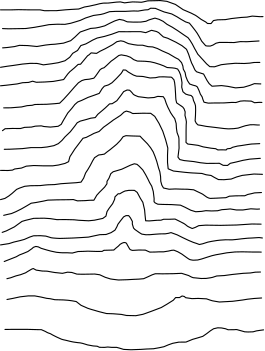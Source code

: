 <?xml version="1.0"?>
<!DOCTYPE ipe SYSTEM "ipe.dtd">
<ipe version="70218" creator="Ipe 7.2.20">
<info created="D:20210422165150" modified="D:20210423101644"/>
<ipestyle name="bettinacolors">
<color name="Bettina blue" value="0 0.4 0.796"/>
<color name="Bettina green" value="0.282 0.557 0"/>
<color name="Bettina yellow" value="1 0.604 0"/>
<color name="Bettina red" value="0.836 0 0.289"/>
</ipestyle>
<ipestyle name="tuecolors">
<color name="TUe red" value="0.967 0.192 0.192"/>
<color name="TUe cyan" value="0 0.635 0.871"/>
<color name="TUe blue" value="0 0.4 0.8"/>
<color name="TUe green" value="0.518 0.824 0"/>
<color name="TUe orange" value="1 0.604 0"/>
<color name="TUe darkred" value="0.839 0 0.29"/>
<color name="TUe darkpink" value="0.839 0 0.482"/>
<color name="TUe purple" value="0.678 0.125 0.678"/>
<color name="TUe darkblue" value="0.063 0.063 0.451"/>
<color name="TUe yellow" value="1 0.867 0"/>
<color name="TUe lime" value="0.808 0.875 0"/>
<color name="TUe aqua" value="0 0.675 0.51"/>
<color name="TUe marine" value="0 0.573 0.71"/>
</ipestyle>
<ipestyle name="extendedcolors">
<color name="CB light blue" value="0.651 0.807 0.89"/>
<color name="CB dark blue" value="0.121 0.47 0.705"/>
<color name="CB light green" value="0.698 0.874 0.541"/>
<color name="CB dark green" value="0.2 0.627 0.172"/>
<color name="CB light red" value="0.984 0.603 0.6"/>
<color name="CB dark red" value="0.89 0.102 0.109"/>
<color name="CB light orange" value="0.992 0.749 0.435"/>
<color name="CB dark orange" value="1 0.498 0"/>
<color name="CB light purple" value="0.792 0.698 0.839"/>
<color name="CB dark purple" value="0.415 0.239 0.603"/>
<color name="CB yellow" value="1 1 0.6"/>
<color name="CB brown" value="0.694 0.349 0.157"/>
<color name="CART 1" value="0.145 0.737 0.612"/>
<color name="CART 2" value="0.533 0.78 0.396"/>
<color name="CART 3" value="0.561 0.737 0.757"/>
<color name="CART 4" value="0.604 0.839 0.741"/>
<color name="CART 5" value="0.706 0.592 0.506"/>
<color name="CART 6" value="0.733 0.718 0.349"/>
<color name="CART 7" value="0.831 0.878 0.353"/>
<color name="CART 8" value="0.835 0.725 0.541"/>
<color name="CART 9" value="0.867 0.529 0.475"/>
<color name="CART 10" value="0.996 0.965 0.608"/>
<color name="CART 11" value="0.996 0.859 0.706"/>
<color name="CART 12" value="0.98 0.714 0.58"/>
<color name="CART 13" value="1 0.8 0.302"/>
<color name="Gray 0.0" value="0"/>
<color name="Gray 0.1" value="0.1"/>
<color name="Gray 0.2" value="0.2"/>
<color name="Gray 0.3" value="0.3"/>
<color name="Gray 0.4" value="0.4"/>
<color name="Gray 0.5" value="0.5"/>
<color name="Gray 0.6" value="0.6"/>
<color name="Gray 0.7" value="0.7"/>
<color name="Gray 0.8" value="0.8"/>
<color name="Gray 0.9" value="0.9"/>
<color name="Gray 1.0" value="1"/>
<dashstyle name="W dashed normal" value="[1 1.7] 0"/>
<dashstyle name="W dashed heavier" value="[2 3] 0"/>
<dashstyle name="W dashed fat" value="[3 5.1] 0"/>
<dashstyle name="W dashed ultrafat" value="[5 8.5] 0"/>
<dashstyle name="W dot normal" value="[0.01 0.8] 0"/>
<dashstyle name="W dot heavier" value="[0.01 1.6] 0"/>
<dashstyle name="W dot fat" value="[0.01 2.4] 0"/>
<dashstyle name="W dot ultrafat" value="[0.01 4] 0"/>
</ipestyle>
<ipestyle name="grids">
<gridsize name="1 pt" value="1"/>
<gridsize name="2 pts" value="2"/>
<gridsize name="4 pts" value="4"/>
<gridsize name="8 pts (~3 mm)" value="8"/>
<gridsize name="16 pts (~6 mm)" value="16"/>
<gridsize name="32 pts (~12 mm)" value="32"/>
<gridsize name="10 pts (~3.5 mm)" value="10"/>
<gridsize name="20 pts (~7 mm)" value="20"/>
<gridsize name="14 pts (~5 mm)" value="14"/>
<gridsize name="28 pts (~10 mm)" value="28"/>
<gridsize name="56 pts (~20 mm)" value="56"/>
<anglesize name="90 deg" value="90"/>
<anglesize name="60 deg" value="60"/>
<anglesize name="45 deg" value="45"/>
<anglesize name="30 deg" value="30"/>
<anglesize name="22.5 deg" value="22.5"/>
<anglesize name="10 deg" value="10"/>
<anglesize name="5 deg" value="5"/>
</ipestyle>
<ipestyle name="sizes">
<pen name="heavier" value="0.8"/>
<pen name="fat" value="1.2"/>
<pen name="ultrafat" value="2"/>
<pen name="1" value="1"/>
<pen name="2" value="2"/>
<pen name="3" value="3"/>
<pen name="4" value="4"/>
<pen name="5" value="5"/>
<pen name="6" value="6"/>
<pen name="7" value="7"/>
<pen name="8" value="8"/>
<pen name="9" value="9"/>
<pen name="10" value="10"/>
<symbolsize name="large" value="5"/>
<symbolsize name="1" value="1"/>
<symbolsize name="2" value="2"/>
<symbolsize name="3" value="3"/>
<symbolsize name="4" value="4"/>
<symbolsize name="5" value="5"/>
<symbolsize name="6" value="6"/>
<symbolsize name="7" value="7"/>
<symbolsize name="8" value="8"/>
<symbolsize name="9" value="9"/>
<symbolsize name="10" value="10"/>
<symbolsize name="small" value="2"/>
<symbolsize name="tiny" value="1.1"/>
<arrowsize name="large" value="10"/>
<arrowsize name="small" value="5"/>
<arrowsize name="tiny" value="3"/>
</ipestyle>
<ipestyle name="text">
<textsize name="large" value="\large"/>
<textsize name="small" value="\small"/>
<textsize name="tiny" value="\tiny"/>
<textsize name="Large" value="\Large"/>
<textsize name="LARGE" value="\LARGE"/>
<textsize name="huge" value="\huge"/>
<textsize name="Huge" value="\Huge"/>
<textsize name="footnote" value="\footnotesize"/>
<textstyle name="center" begin="\begin{center}" end="\end{center}"/>
<textstyle name="itemize" begin="\begin{itemize}" end="\end{itemize}"/>
<textstyle name="item" begin="\begin{itemize}\item{}" end="\end{itemize}"/>
</ipestyle>
<ipestyle name="transparency">
<opacity name="10%" value="0.1"/>
<opacity name="20%" value="0.2"/>
<opacity name="30%" value="0.3"/>
<opacity name="40%" value="0.4"/>
<opacity name="50%" value="0.5"/>
<opacity name="60%" value="0.6"/>
<opacity name="70%" value="0.7"/>
<opacity name="80%" value="0.8"/>
<opacity name="90%" value="0.9"/>
</ipestyle>
<ipestyle name="trimmed">
<symbol name="arrow/arc(spx)">
<path stroke="sym-stroke" fill="sym-stroke" pen="sym-pen">
0 0 m
-1 0.333 l
-1 -0.333 l
h
</path>
</symbol>
<symbol name="arrow/farc(spx)">
<path stroke="sym-stroke" fill="white" pen="sym-pen">
0 0 m
-1 0.333 l
-1 -0.333 l
h
</path>
</symbol>
<symbol name="arrow/ptarc(spx)">
<path stroke="sym-stroke" fill="sym-stroke" pen="sym-pen">
0 0 m
-1 0.333 l
-0.8 0 l
-1 -0.333 l
h
</path>
</symbol>
<symbol name="arrow/fptarc(spx)">
<path stroke="sym-stroke" fill="white" pen="sym-pen">
0 0 m
-1 0.333 l
-0.8 0 l
-1 -0.333 l
h
</path>
</symbol>
<symbol name="mark/circle(sx)" transformations="translations">
<path fill="sym-stroke">
0.6 0 0 0.6 0 0 e
0.4 0 0 0.4 0 0 e
</path>
</symbol>
<symbol name="mark/disk(sx)" transformations="translations">
<path fill="sym-stroke">
0.6 0 0 0.6 0 0 e
</path>
</symbol>
<symbol name="mark/fdisk(sfx)" transformations="translations">
<group>
<path fill="sym-fill">
0.5 0 0 0.5 0 0 e
</path>
<path fill="sym-stroke" fillrule="eofill">
0.6 0 0 0.6 0 0 e
0.4 0 0 0.4 0 0 e
</path>
</group>
</symbol>
<symbol name="mark/box(sx)" transformations="translations">
<path fill="sym-stroke" fillrule="eofill">
-0.6 -0.6 m
0.6 -0.6 l
0.6 0.6 l
-0.6 0.6 l
h
-0.4 -0.4 m
0.4 -0.4 l
0.4 0.4 l
-0.4 0.4 l
h
</path>
</symbol>
<symbol name="mark/square(sx)" transformations="translations">
<path fill="sym-stroke">
-0.6 -0.6 m
0.6 -0.6 l
0.6 0.6 l
-0.6 0.6 l
h
</path>
</symbol>
<symbol name="mark/fsquare(sfx)" transformations="translations">
<group>
<path fill="sym-fill">
-0.5 -0.5 m
0.5 -0.5 l
0.5 0.5 l
-0.5 0.5 l
h
</path>
<path fill="sym-stroke" fillrule="eofill">
-0.6 -0.6 m
0.6 -0.6 l
0.6 0.6 l
-0.6 0.6 l
h
-0.4 -0.4 m
0.4 -0.4 l
0.4 0.4 l
-0.4 0.4 l
h
</path>
</group>
</symbol>
<symbol name="mark/cross(sx)" transformations="translations">
<group>
<path fill="sym-stroke">
-0.43 -0.57 m
0.57 0.43 l
0.43 0.57 l
-0.57 -0.43 l
h
</path>
<path fill="sym-stroke">
-0.43 0.57 m
0.57 -0.43 l
0.43 -0.57 l
-0.57 0.43 l
h
</path>
</group>
</symbol>
<symbol name="arrow/fnormal(spx)">
<path stroke="sym-stroke" fill="white" pen="sym-pen">
0 0 m
-1 0.333 l
-1 -0.333 l
h
</path>
</symbol>
<symbol name="arrow/pointed(spx)">
<path stroke="sym-stroke" fill="sym-stroke" pen="sym-pen">
0 0 m
-1 0.333 l
-0.8 0 l
-1 -0.333 l
h
</path>
</symbol>
<symbol name="arrow/fpointed(spx)">
<path stroke="sym-stroke" fill="white" pen="sym-pen">
0 0 m
-1 0.333 l
-0.8 0 l
-1 -0.333 l
h
</path>
</symbol>
<symbol name="arrow/linear(spx)">
<path stroke="sym-stroke" pen="sym-pen">
-1 0.333 m
0 0 l
-1 -0.333 l
</path>
</symbol>
<symbol name="arrow/fdouble(spx)">
<path stroke="sym-stroke" fill="white" pen="sym-pen">
0 0 m
-1 0.333 l
-1 -0.333 l
h
-1 0 m
-2 0.333 l
-2 -0.333 l
h
</path>
</symbol>
<symbol name="arrow/double(spx)">
<path stroke="sym-stroke" fill="sym-stroke" pen="sym-pen">
0 0 m
-1 0.333 l
-1 -0.333 l
h
-1 0 m
-2 0.333 l
-2 -0.333 l
h
</path>
</symbol>
<tiling name="falling" angle="-60" step="4" width="1"/>
<tiling name="rising" angle="30" step="4" width="1"/>
</ipestyle>
<page>
<layer name="alpha"/>
<layer name="beta"/>
<view layers="alpha beta" active="alpha"/>
<path matrix="4.36983 0 0 4.36983 -480.906 -772.445" stroke="black" cap="1">
124.732 263.52 m
125.606 263.52 l
126.209 263.537 l
127.201 263.52 l
127.986 263.52 l
128.364 263.449 l
128.943 263.455 l
129.345 263.455 l
130.095 263.526 l
130.62 263.561 l
131.17 263.59 l
131.642 263.756 l
132.02 263.821 l
132.581 263.945 l
132.906 264.028 l
133.195 264.075 l
133.603 264.081 l
134.276 264.157 l
134.601 264.175 l
134.955 264.098 l
135.274 264.14 l
135.611 264.175 l
136.036 264.163 l
136.337 264.146 l
136.393 264.157 l
136.511 264.181 l
136.615 264.205 l
136.711 264.228 l
136.814 264.252 l
136.863 264.264 l
137.465 264.276 l
137.885 264.287 l
138.434 264.222 l
139.137 263.968 l
139.774 263.537 l
140.43 263.254 l
140.508 263.214 l
140.665 263.134 l
140.79 263.071 l
140.941 262.969 l
141.147 262.818 l
141.251 262.74 l
141.635 262.522 l
141.782 262.397 l
142.072 262.392 l
142.273 262.64 l
142.609 262.699 l
143.247 262.716 l
143.755 262.805 l
144.546 262.894 l
145.037 262.923 l
145.468 263.006 l
146.111 262.959 l
146.348 262.964 l
</path>
<path matrix="4.36983 0 0 4.36983 -480.906 -772.445" stroke="black" cap="1">
124.898 261.978 m
125.4 261.96 l
126.138 261.972 l
126.811 261.984 l
126.996 262.009 l
127.343 262.056 l
127.543 262.084 l
127.727 262.118 l
128.043 262.173 l
128.211 262.203 l
128.725 262.303 l
129.416 262.338 l
130.036 262.327 l
130.508 262.415 l
130.986 262.557 l
131.305 262.657 l
131.737 262.852 l
132.386 263.059 l
132.989 263.142 l
133.248 263.207 l
133.715 263.372 l
134.211 263.395 l
134.985 263.395 l
135.693 263.431 l
136.06 263.419 l
136.615 263.514 l
136.881 263.531 l
137.099 263.655 l
137.483 263.644 l
137.796 263.514 l
138.209 263.348 l
138.57 263.254 l
138.835 263.183 l
139.272 262.947 l
139.603 262.74 l
139.981 262.527 l
140.288 262.427 l
140.53 262.132 l
140.767 261.825 l
140.932 261.594 l
141.109 261.293 l
141.304 260.939 l
141.629 260.567 l
141.741 260.543 l
142.007 260.537 l
142.231 260.62 l
142.485 260.773 l
142.751 260.838 l
143.282 260.838 l
143.973 260.827 l
144.475 260.903 l
145.037 260.897 l
146.023 260.957 l
</path>
<path matrix="4.36983 0 0 4.36983 -480.906 -772.445" stroke="black" cap="1">
124.903 260.389 m
125.287 260.419 l
125.884 260.496 l
126.285 260.596 l
126.97 260.578 l
127.726 260.502 l
128.429 260.62 l
128.837 260.667 l
129.221 260.691 l
129.918 260.779 l
130.508 260.98 l
130.874 261.293 l
130.981 261.397 l
131.183 261.592 l
131.305 261.701 l
131.391 261.729 l
131.541 261.781 l
131.666 261.825 l
131.828 261.881 l
132.043 261.954 l
132.15 261.99 l
132.563 262.025 l
132.894 262.09 l
133.313 262.203 l
133.715 262.409 l
133.814 262.456 l
134.005 262.546 l
134.128 262.604 l
134.247 262.646 l
134.429 262.704 l
134.524 262.734 l
134.861 262.669 l
134.937 262.634 l
135.084 262.569 l
135.18 262.533 l
135.325 262.527 l
135.563 262.516 l
135.688 262.51 l
136.29 262.516 l
136.715 262.581 l
136.764 262.603 l
136.859 262.647 l
136.928 262.681 l
137.077 262.73 l
137.323 262.803 l
137.453 262.84 l
137.79 262.74 l
138.127 262.575 l
138.44 262.332 l
138.883 262.09 l
139.326 261.807 l
139.857 261.441 l
140.176 261.228 l
140.341 261.01 l
140.53 260.702 l
140.719 260.336 l
140.985 259.864 l
141.251 259.574 l
141.706 259.072 l
141.971 258.842 l
142.361 258.83 l
142.905 259.002 l
143.401 259.061 l
144.074 259.12 l
144.806 259.102 l
145.261 259.132 l
145.609 259.185 l
146.088 259.191 l
</path>
<path matrix="4.36983 0 0 4.36983 -480.906 -772.445" stroke="black" cap="1">
124.732 258.789 m
125.299 258.878 l
125.783 258.942 l
126.539 259.055 l
127.183 259.114 l
127.308 259.112 l
127.554 259.109 l
127.726 259.108 l
127.895 259.077 l
128.136 259.02 l
128.258 258.99 l
128.925 259.078 l
129.486 259.167 l
130.036 259.326 l
130.431 259.616 l
130.679 259.941 l
131.075 260.177 l
131.347 260.579 l
131.754 260.714 l
131.973 260.832 l
132.315 261.027 l
132.687 261.199 l
133.296 261.334 l
133.892 261.512 l
134.471 261.724 l
135.162 261.718 l
135.558 261.724 l
136.284 261.724 l
136.692 261.642 l
137.164 261.836 l
137.56 261.742 l
137.614 261.718 l
137.72 261.666 l
137.79 261.618 l
137.892 261.518 l
138.058 261.369 l
138.144 261.293 l
138.505 261.181 l
139.166 260.862 l
139.674 260.573 l
140.052 260.271 l
140.223 259.87 l
140.371 259.421 l
140.471 259.143 l
140.516 259.056 l
140.6 258.89 l
140.648 258.783 l
140.68 258.709 l
140.733 258.602 l
140.761 258.547 l
140.885 258.417 l
141.139 258.334 l
141.458 258.234 l
141.747 257.696 l
141.918 257.442 l
142.154 257.23 l
142.698 257.265 l
142.928 257.283 l
143.454 257.218 l
144.092 257.094 l
144.765 257.147 l
145.261 257.295 l
145.645 257.442 l
146.17 257.419 l
</path>
<path matrix="4.36983 0 0 4.36983 -480.906 -772.445" stroke="black" cap="1">
124.732 257.265 m
125.216 257.313 l
126.102 257.419 l
126.545 257.519 l
127.041 257.543 l
127.372 257.643 l
127.679 257.555 l
128.37 257.578 l
129.067 257.625 l
129.575 257.714 l
129.929 257.779 l
130.266 258.234 l
130.443 258.429 l
130.797 258.724 l
131.122 259.025 l
131.323 259.043 l
131.902 259.74 l
132.008 259.805 l
132.197 259.976 l
132.64 259.935 l
132.929 260.112 l
133.355 260.319 l
133.969 260.655 l
134.311 260.897 l
134.636 260.968 l
134.878 260.921 l
134.974 260.875 l
135.158 260.788 l
135.274 260.738 l
135.396 260.714 l
135.591 260.675 l
135.693 260.655 l
136.036 260.608 l
136.438 260.608 l
136.886 260.49 l
137.27 260.466 l
137.654 260.336 l
138.056 260.135 l
138.587 259.905 l
139.113 259.592 l
139.396 259.445 l
139.644 259.173 l
139.751 258.895 l
139.786 258.641 l
139.934 258.364 l
139.999 258.027 l
140.135 257.685 l
140.312 257.413 l
140.578 257.318 l
140.82 257.254 l
140.944 257.171 l
141.086 256.864 l
141.192 256.58 l
141.339 256.35 l
141.399 256.149 l
141.493 255.913 l
141.847 255.836 l
142.261 255.848 l
143.135 255.854 l
143.773 255.895 l
144.127 255.889 l
144.487 256.001 l
144.789 256.025 l
145.391 256.001 l
145.657 255.871 l
146.047 255.901 l
146.259 255.895 l
</path>
<path matrix="4.36983 0 0 4.36983 -480.906 -772.445" stroke="black" cap="1">
124.992 255.446 m
125.577 255.452 l
126.463 255.523 l
126.923 255.629 l
127.337 255.659 l
127.555 255.724 l
127.856 255.73 l
128.53 255.742 l
129.179 255.789 l
129.599 255.83 l
129.917 256.143 l
130.337 256.604 l
130.803 257.141 l
131.146 257.513 l
131.429 257.696 l
131.677 257.773 l
132.038 257.809 l
132.416 257.891 l
132.557 258.057 l
132.811 258.417 l
132.93 258.588 l
133.071 258.689 l
133.26 258.754 l
133.467 258.937 l
133.845 259.297 l
134.04 259.433 l
134.477 259.763 l
134.678 259.811 l
134.813 259.787 l
135.115 259.734 l
135.428 259.616 l
135.699 259.421 l
136.001 259.303 l
136.225 259.297 l
136.621 259.285 l
137.064 259.244 l
137.43 259.161 l
137.861 259.025 l
138.186 258.901 l
138.25 258.869 l
138.374 258.808 l
138.457 258.771 l
138.578 258.761 l
138.77 258.748 l
138.871 258.742 l
139.101 258.712 l
139.32 258.647 l
139.455 258.429 l
139.562 258.163 l
139.633 257.815 l
139.68 257.519 l
139.656 257.153 l
139.757 256.775 l
139.987 256.58 l
140.229 256.503 l
140.424 256.468 l
140.56 256.332 l
140.625 256.055 l
140.737 255.806 l
140.75 255.766 l
140.774 255.684 l
140.79 255.623 l
140.796 255.517 l
140.8 255.35 l
140.802 255.263 l
140.79 254.82 l
140.761 254.371 l
140.855 254.182 l
140.997 254.041 l
141.204 254.011 l
141.665 253.923 l
142.367 253.84 l
143.135 253.745 l
143.501 253.716 l
143.932 253.734 l
144.304 253.781 l
144.677 253.905 l
144.907 253.976 l
145.291 254.053 l
145.586 254.058 l
145.905 254.035 l
146.053 254.035 l
</path>
<path matrix="4.36983 0 0 4.36983 -480.906 -772.445" stroke="black" cap="1">
124.892 253.568 m
125.104 253.728 l
125.713 253.751 l
126.374 253.745 l
126.711 253.84 l
127.272 253.863 l
127.602 253.94 l
128.087 253.964 l
128.299 253.911 l
128.837 253.863 l
129.475 253.928 l
129.729 254.088 l
129.906 254.413 l
130.272 255.027 l
130.603 255.405 l
130.845 255.718 l
131.087 255.93 l
131.424 256.066 l
131.937 256.308 l
132.457 256.492 l
132.859 256.639 l
133.107 257.041 l
133.284 257.236 l
133.368 257.261 l
133.527 257.309 l
133.626 257.342 l
133.71 257.392 l
133.842 257.472 l
133.91 257.513 l
134.288 257.88 l
134.66 258.275 l
134.784 258.464 l
134.831 258.57 l
135.044 258.559 l
135.262 258.393 l
135.676 258.151 l
135.941 258.057 l
136.073 258.052 l
136.327 258.04 l
136.491 258.027 l
136.656 257.991 l
136.913 257.937 l
137.046 257.909 l
137.501 257.933 l
137.79 257.998 l
138.18 258.004 l
138.646 257.98 l
138.687 257.982 l
138.77 257.978 l
138.835 257.956 l
138.898 257.888 l
138.979 257.8 l
139.018 257.755 l
139.072 257.525 l
139.084 257.42 l
139.107 257.221 l
139.119 257.1 l
139.128 256.942 l
139.145 256.667 l
139.154 256.498 l
139.159 256.379 l
139.171 256.195 l
139.184 256.084 l
139.203 256.013 l
139.226 255.911 l
139.237 255.86 l
139.74 255.515 l
139.849 255.373 l
139.941 255.114 l
139.924 254.83 l
140.007 254.504 l
140.041 254.287 l
140.024 254.045 l
140.016 253.519 l
140.016 252.817 l
140.008 252.6 l
140.158 252.466 l
140.517 252.424 l
141.01 252.358 l
141.428 252.232 l
142.071 252.124 l
142.455 252.082 l
142.631 251.982 l
142.948 251.99 l
143.324 251.982 l
143.399 252.074 l
143.683 252.107 l
143.85 252.199 l
144.251 252.299 l
144.568 252.341 l
145.036 252.416 l
145.395 252.466 l
146.08 252.5 l
</path>
<path matrix="4.36983 0 0 4.36983 -480.906 -772.445" stroke="black" cap="1">
125.04 252.032 m
125.5 252.04 l
126.535 252.09 l
127.245 252.174 l
128.097 252.174 l
128.565 252.224 l
129.125 252.333 l
129.492 252.5 l
129.793 252.767 l
130.043 253.059 l
130.478 253.477 l
130.853 253.953 l
131.046 254.22 l
131.296 254.354 l
131.764 254.479 l
132.165 254.596 l
132.532 254.646 l
132.741 254.913 l
133.359 255.44 l
133.71 255.774 l
133.927 255.79 l
134.311 256.033 l
134.645 256.467 l
134.871 256.784 l
135.155 256.918 l
135.2 256.914 l
135.288 256.906 l
135.355 256.901 l
135.447 256.824 l
135.587 256.67 l
135.673 256.559 l
135.79 256.487 l
135.982 256.405 l
136.082 256.367 l
136.884 256.267 l
137.385 256.3 l
137.677 256.392 l
138.137 256.367 l
138.262 256.175 l
138.379 255.824 l
138.504 255.523 l
138.738 255.055 l
138.913 254.788 l
139.08 254.563 l
139.197 254.162 l
139.222 253.761 l
139.273 253.41 l
139.406 253.059 l
139.414 253.003 l
139.429 252.887 l
139.431 252.792 l
139.43 252.595 l
139.435 252.29 l
139.439 252.132 l
139.372 251.581 l
139.347 251.389 l
139.498 251.188 l
139.848 251.105 l
140.659 251.021 l
141.176 250.929 l
141.711 250.871 l
142.763 250.879 l
143.072 250.712 l
143.432 250.704 l
143.657 250.879 l
144.15 250.988 l
144.693 251.122 l
145.261 251.222 l
146.129 251.289 l
</path>
<path matrix="4.36983 0 0 4.36983 -480.906 -772.445" stroke="black" cap="1">
124.732 250.295 m
125.349 250.286 l
125.717 250.32 l
125.892 250.411 l
126.452 250.487 l
126.853 250.645 l
127.471 250.696 l
128.273 250.67 l
129.024 250.67 l
129.5 250.737 l
130.043 250.871 l
130.336 251.013 l
130.444 251.422 l
130.853 252.057 l
131.522 252.942 l
131.797 253.017 l
132.424 253.343 l
132.85 253.502 l
133.217 253.853 l
133.568 254.103 l
134.027 254.446 l
134.62 254.83 l
134.904 255.097 l
135.096 255.181 l
135.422 255.089 l
135.522 255.03 l
135.623 254.98 l
136.475 255.005 l
137.101 254.997 l
137.435 254.746 l
137.786 254.17 l
138.095 253.527 l
138.32 252.85 l
138.404 252.546 l
138.511 252.133 l
138.487 251.548 l
138.487 250.952 l
138.54 250.426 l
138.977 250.243 l
139.91 250.137 l
140.065 250.123 l
140.362 250.097 l
140.548 250.084 l
140.77 250.073 l
141.132 250.053 l
141.322 250.042 l
141.664 249.936 l
142.072 249.877 l
142.343 249.718 l
142.68 249.54 l
143.135 249.529 l
143.731 249.582 l
144.192 249.759 l
144.641 249.883 l
145.609 249.995 l
146.306 249.971 l
</path>
<path matrix="4.36983 0 0 4.36983 -480.906 -772.445" stroke="black" cap="1">
124.732 247.889 m
125.092 247.987 l
125.405 248.182 l
125.677 248.395 l
126.055 248.731 l
126.315 248.844 l
126.722 248.985 l
127.189 249.032 l
127.992 249.044 l
128.412 249.091 l
128.636 249.109 l
129.185 249.127 l
129.711 249.198 l
130.396 249.245 l
130.963 249.281 l
131.364 249.328 l
131.577 249.659 l
131.737 250.078 l
131.943 250.397 l
132.126 250.71 l
132.321 251.088 l
132.475 251.342 l
132.817 251.566 l
133.059 251.596 l
133.284 251.637 l
133.479 251.796 l
133.786 252.027 l
134.3 252.452 l
134.613 252.777 l
134.831 253.072 l
135.062 253.155 l
135.587 253.131 l
136.225 253.113 l
136.39 252.936 l
136.833 252.487 l
137.099 252.151 l
137.306 251.82 l
137.459 251.442 l
137.601 251.035 l
137.749 250.491 l
137.855 250.178 l
137.914 249.794 l
137.932 249.393 l
138.02 249.074 l
138.156 248.844 l
138.617 248.743 l
139.131 248.767 l
139.68 248.749 l
140.123 248.743 l
140.643 248.696 l
140.932 248.554 l
141.039 248.504 l
141.246 248.405 l
141.381 248.336 l
141.483 248.263 l
141.631 248.158 l
141.706 248.105 l
141.763 248.073 l
141.889 248.015 l
142.013 247.987 l
142.223 247.996 l
142.519 248.008 l
142.698 248.017 l
142.876 248.027 l
143.151 248.04 l
143.294 248.046 l
143.584 248.17 l
144.133 248.2 l
144.853 248.206 l
145.096 248.312 l
145.42 248.383 l
145.657 248.442 l
146.224 248.471 l
</path>
<path matrix="4.36983 0 0 4.36983 -480.906 -772.445" stroke="black" cap="1">
124.992 246.593 m
125.34 246.676 l
125.636 246.741 l
125.996 246.894 l
126.445 247.119 l
126.858 247.355 l
127.254 247.591 l
127.65 247.65 l
128.252 247.763 l
128.624 247.845 l
129.356 247.869 l
130.366 247.881 l
130.727 247.893 l
131.063 247.786 l
131.683 247.804 l
132.073 247.834 l
132.422 247.839 l
132.658 248.247 l
132.87 248.483 l
133.307 248.92 l
133.496 249.192 l
133.502 249.393 l
133.662 249.647 l
133.815 250.025 l
134.01 250.184 l
134.276 250.261 l
134.713 250.391 l
135.109 250.574 l
135.422 250.721 l
135.753 250.84 l
135.977 250.792 l
136.166 250.627 l
136.45 250.332 l
136.68 249.948 l
136.875 249.576 l
137.011 249.292 l
137.188 248.991 l
137.312 248.56 l
137.383 247.981 l
137.377 247.715 l
137.471 247.615 l
137.69 247.509 l
138.115 247.491 l
138.8 247.479 l
139.55 247.432 l
139.922 247.261 l
140.406 247.013 l
140.808 246.889 l
141.286 246.918 l
141.647 246.977 l
142.119 246.954 l
142.609 246.971 l
142.964 247.06 l
143.312 247.084 l
143.655 247.119 l
144.157 247.036 l
144.7 247.036 l
145.35 247.131 l
145.863 247.101 l
146.064 247.113 l
</path>
<path matrix="4.36983 0 0 4.36983 -480.906 -772.445" stroke="black" cap="1">
124.868 245.188 m
125.211 245.312 l
125.872 245.642 l
126.492 246.091 l
126.787 246.18 l
127.467 246.345 l
128.323 246.357 l
128.831 246.322 l
129.368 246.239 l
130.053 246.245 l
130.78 246.227 l
131.181 246.186 l
131.99 246.144 l
132.463 246.192 l
133.154 246.339 l
133.414 246.528 l
133.502 246.9 l
133.668 247.16 l
133.969 247.562 l
134.128 247.91 l
134.158 248.117 l
134.418 248.371 l
134.548 248.365 l
134.772 248.495 l
134.827 248.523 l
134.932 248.574 l
135.002 248.601 l
135.086 248.614 l
135.218 248.636 l
135.286 248.649 l
135.558 248.654 l
135.764 248.649 l
135.989 248.483 l
136.243 248.005 l
136.455 247.662 l
136.597 247.048 l
136.638 246.593 l
136.686 246.144 l
136.987 246.133 l
137.625 246.186 l
137.944 246.192 l
138.168 246.269 l
138.646 246.269 l
139.107 246.286 l
139.455 246.115 l
139.863 245.902 l
139.928 245.856 l
140.05 245.764 l
140.123 245.702 l
140.232 245.641 l
140.423 245.552 l
140.524 245.507 l
140.778 245.601 l
141.062 245.743 l
141.635 245.784 l
142.869 245.767 l
144.18 245.796 l
145.444 245.879 l
146.194 245.867 l
</path>
<path matrix="4.36983 0 0 4.36983 -480.906 -772.445" stroke="black" cap="1">
124.732 244.156 m
125.425 244.264 l
125.825 244.39 l
126.352 244.515 l
126.686 244.607 l
127.145 244.807 l
127.446 244.907 l
128.022 244.916 l
128.456 244.882 l
128.561 244.852 l
128.763 244.791 l
128.891 244.749 l
129.056 244.726 l
129.354 244.702 l
129.592 244.69 l
129.943 244.699 l
130.447 244.715 l
130.703 244.724 l
131.455 244.766 l
131.973 244.799 l
132.474 244.908 l
132.908 244.999 l
133.426 245.016 l
133.835 245.166 l
134.161 245.375 l
134.317 245.654 l
134.4 245.855 l
134.589 246.109 l
134.867 246.464 l
135.067 246.57 l
135.286 246.57 l
135.434 246.381 l
135.593 246.085 l
135.587 245.879 l
135.687 245.548 l
135.788 245.436 l
136.172 245.164 l
136.367 245.046 l
136.709 244.993 l
137.04 244.999 l
137.518 245.04 l
137.873 245.064 l
138.298 245.07 l
138.558 245.111 l
138.776 245.17 l
139.278 244.987 l
139.751 244.751 l
140.241 244.52 l
140.607 244.367 l
140.896 244.272 l
141.109 244.19 l
141.381 244.249 l
141.806 244.385 l
142.125 244.45 l
142.562 244.52 l
142.822 244.55 l
143.265 244.579 l
143.82 244.574 l
144.239 244.615 l
144.617 244.662 l
145.096 244.709 l
145.468 244.727 l
146.029 244.763 l
146.3 244.727 l
</path>
<path matrix="4.36983 0 0 4.36983 -480.906 -772.445" stroke="black" cap="1">
125.036 242.79 m
125.683 243.044 l
126.026 243.18 l
126.297 243.333 l
126.604 243.451 l
126.982 243.611 l
127.325 243.853 l
127.353 243.881 l
127.411 243.933 l
127.455 243.965 l
127.513 243.985 l
127.596 244.015 l
127.638 244.03 l
127.839 243.995 l
128.075 243.877 l
128.506 243.747 l
128.878 243.646 l
129.321 243.552 l
129.406 243.542 l
129.59 243.524 l
129.77 243.511 l
129.942 243.508 l
130.112 243.509 l
130.189 243.511 l
130.644 243.487 l
131.116 243.611 l
131.536 243.623 l
131.925 243.64 l
132.693 243.617 l
133.101 243.623 l
133.248 243.711 l
133.874 243.729 l
134.063 243.735 l
134.211 243.871 l
134.441 244.06 l
134.583 244.207 l
134.749 244.302 l
134.785 244.316 l
134.856 244.341 l
134.908 244.355 l
134.957 244.349 l
135.023 244.338 l
135.056 244.331 l
135.075 244.312 l
135.115 244.266 l
135.15 244.207 l
135.185 244.138 l
135.23 244.06 l
135.268 243.995 l
135.312 243.916 l
135.368 243.822 l
135.416 243.77 l
135.47 243.748 l
135.541 243.72 l
135.599 243.705 l
135.752 243.713 l
135.993 243.727 l
136.119 243.735 l
136.656 243.729 l
137.028 243.564 l
137.453 243.57 l
137.814 243.587 l
138.168 243.587 l
138.576 243.652 l
138.829 243.711 l
139.013 243.723 l
139.331 243.593 l
139.662 243.404 l
140.022 243.144 l
140.085 243.099 l
140.214 243.01 l
140.324 242.949 l
140.422 242.925 l
140.535 242.905 l
140.601 242.896 l
140.708 242.901 l
140.882 242.909 l
140.973 242.914 l
141.298 242.997 l
141.771 243.15 l
142.149 243.268 l
142.479 243.345 l
142.916 243.422 l
143.371 243.505 l
144.044 243.575 l
144.641 243.587 l
145.497 243.57 l
145.993 243.57 l
146.206 243.564 l
</path>
<path matrix="4.36983 0 0 4.36983 -480.906 -772.445" stroke="black" cap="1">
125.258 241.373 m
125.565 241.449 l
125.996 241.603 l
126.38 241.703 l
126.793 241.857 l
126.959 241.963 l
127.301 242.164 l
127.425 242.211 l
127.667 242.081 l
128.158 242.005 l
128.559 241.993 l
128.724 241.964 l
129.034 241.909 l
129.215 241.88 l
129.384 241.864 l
129.675 241.832 l
129.829 241.815 l
130.254 241.91 l
130.603 241.886 l
131.022 241.75 l
131.477 241.739 l
132.492 241.756 l
132.9 241.697 l
133.361 241.485 l
133.463 241.454 l
133.656 241.394 l
133.774 241.355 l
133.958 241.327 l
134.273 241.287 l
134.441 241.266 l
135.18 241.29 l
135.688 241.319 l
136.113 241.337 l
136.52 241.373 l
136.892 241.538 l
137.205 241.685 l
137.27 241.709 l
137.396 241.753 l
137.477 241.78 l
137.642 241.781 l
137.925 241.777 l
138.074 241.774 l
138.953 241.786 l
139.65 241.815 l
140.229 241.632 l
140.307 241.588 l
140.47 241.504 l
140.607 241.455 l
140.814 241.436 l
141.104 241.406 l
141.251 241.39 l
141.664 241.396 l
141.79 241.414 l
142.036 241.451 l
142.202 241.485 l
142.317 241.524 l
142.468 241.573 l
142.544 241.597 l
143.158 241.632 l
143.82 241.721 l
144.718 241.815 l
145.314 241.845 l
145.716 241.91 l
146.141 241.922 l
</path>
<path matrix="4.36983 0 0 4.36983 -480.906 -772.445" stroke="black" cap="1">
125.264 239.66 m
125.713 239.743 l
126.339 239.878 l
127.012 239.955 l
127.549 239.955 l
128.063 239.861 l
128.536 239.754 l
128.813 239.725 l
129.203 239.642 l
129.906 239.624 l
130.295 239.595 l
130.62 239.553 l
130.969 239.489 l
131.063 239.414 l
131.243 239.273 l
131.353 239.187 l
131.48 239.128 l
131.714 239.026 l
131.908 238.939 l
132.159 238.856 l
132.5 238.759 l
132.687 238.703 l
132.903 238.643 l
133.271 238.55 l
133.467 238.502 l
133.998 238.484 l
134.684 238.431 l
135.109 238.343 l
135.877 238.325 l
136.02 238.353 l
136.292 238.406 l
136.455 238.437 l
136.657 238.507 l
137 238.631 l
137.182 238.697 l
137.973 238.998 l
138.428 239.264 l
138.965 239.601 l
139.154 239.819 l
139.479 239.819 l
139.686 239.949 l
139.869 239.908 l
139.981 239.808 l
140.501 239.731 l
140.632 239.735 l
140.88 239.744 l
141.026 239.748 l
141.211 239.739 l
141.531 239.722 l
141.7 239.713 l
141.801 239.677 l
142.009 239.605 l
142.184 239.553 l
142.382 239.517 l
142.633 239.474 l
142.757 239.453 l
143.849 239.512 l
144.676 239.618 l
145.072 239.683 l
145.615 239.743 l
146.235 239.784 l
</path>
<path matrix="4.36983 0 0 4.36983 -480.906 -772.445" stroke="black" cap="1">
125.098 237.191 m
125.559 237.197 l
126.144 237.197 l
127.012 237.197 l
127.921 237.173 l
128.093 237.173 l
128.146 237.15 l
128.254 237.103 l
128.335 237.067 l
128.39 237.042 l
128.468 237.002 l
128.559 236.949 l
128.673 236.898 l
128.796 236.858 l
128.878 236.819 l
129.027 236.733 l
129.256 236.617 l
129.374 236.559 l
129.451 236.524 l
129.612 236.451 l
129.752 236.388 l
129.9 236.345 l
130.102 236.301 l
130.278 236.258 l
130.455 236.214 l
130.641 236.174 l
130.727 236.158 l
130.85 236.139 l
131.098 236.105 l
131.288 236.087 l
131.489 236.044 l
131.756 235.964 l
131.89 235.921 l
132.363 235.833 l
132.693 235.809 l
132.882 235.721 l
133.302 235.715 l
133.561 235.744 l
133.898 235.715 l
134.3 235.715 l
134.357 235.699 l
134.469 235.669 l
134.542 235.65 l
134.636 235.621 l
134.788 235.574 l
134.867 235.549 l
135.475 235.52 l
136.296 235.549 l
136.757 235.579 l
137.329 235.602 l
137.796 235.685 l
138.186 235.768 l
138.564 235.927 l
138.918 236.051 l
139.414 236.146 l
140.005 236.152 l
140.554 236.376 l
140.967 236.494 l
141.393 236.624 l
141.717 236.849 l
142.025 237.085 l
142.284 237.25 l
142.621 237.327 l
142.934 237.315 l
143.265 237.25 l
143.477 237.167 l
144.015 237.173 l
144.056 237.179 l
144.143 237.184 l
144.227 237.173 l
144.331 237.141 l
144.456 237.107 l
144.517 237.091 l
144.853 236.996 l
145.131 236.984 l
145.533 236.996 l
145.81 237.073 l
145.865 237.081 l
145.97 237.097 l
146.041 237.108 l
146.143 237.123 l
146.308 237.145 l
146.395 237.156 l
</path>
</page>
</ipe>

